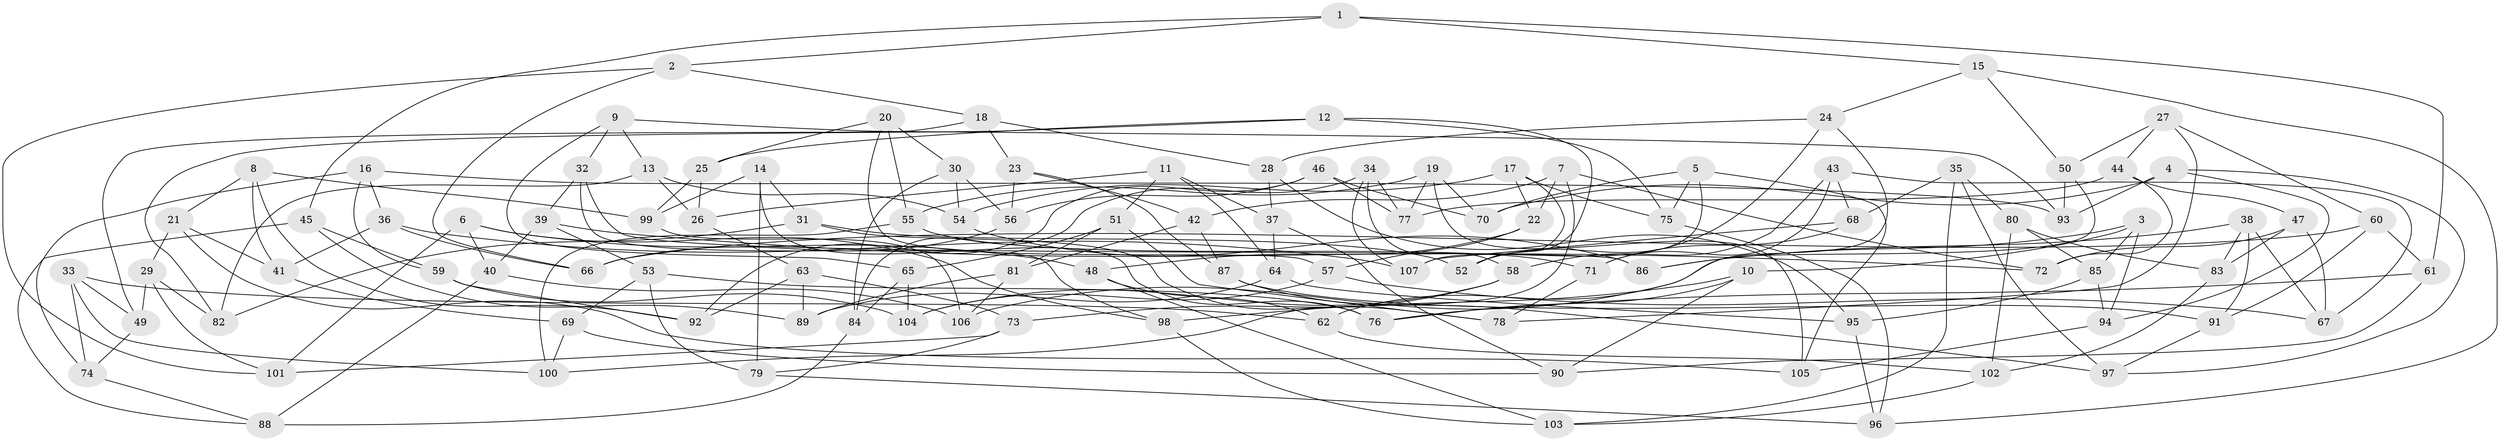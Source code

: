 // Generated by graph-tools (version 1.1) at 2025/26/03/09/25 03:26:55]
// undirected, 107 vertices, 214 edges
graph export_dot {
graph [start="1"]
  node [color=gray90,style=filled];
  1;
  2;
  3;
  4;
  5;
  6;
  7;
  8;
  9;
  10;
  11;
  12;
  13;
  14;
  15;
  16;
  17;
  18;
  19;
  20;
  21;
  22;
  23;
  24;
  25;
  26;
  27;
  28;
  29;
  30;
  31;
  32;
  33;
  34;
  35;
  36;
  37;
  38;
  39;
  40;
  41;
  42;
  43;
  44;
  45;
  46;
  47;
  48;
  49;
  50;
  51;
  52;
  53;
  54;
  55;
  56;
  57;
  58;
  59;
  60;
  61;
  62;
  63;
  64;
  65;
  66;
  67;
  68;
  69;
  70;
  71;
  72;
  73;
  74;
  75;
  76;
  77;
  78;
  79;
  80;
  81;
  82;
  83;
  84;
  85;
  86;
  87;
  88;
  89;
  90;
  91;
  92;
  93;
  94;
  95;
  96;
  97;
  98;
  99;
  100;
  101;
  102;
  103;
  104;
  105;
  106;
  107;
  1 -- 2;
  1 -- 61;
  1 -- 15;
  1 -- 45;
  2 -- 101;
  2 -- 66;
  2 -- 18;
  3 -- 10;
  3 -- 94;
  3 -- 86;
  3 -- 85;
  4 -- 93;
  4 -- 97;
  4 -- 70;
  4 -- 94;
  5 -- 75;
  5 -- 107;
  5 -- 70;
  5 -- 105;
  6 -- 40;
  6 -- 98;
  6 -- 101;
  6 -- 48;
  7 -- 22;
  7 -- 72;
  7 -- 100;
  7 -- 42;
  8 -- 92;
  8 -- 99;
  8 -- 21;
  8 -- 41;
  9 -- 65;
  9 -- 13;
  9 -- 32;
  9 -- 93;
  10 -- 90;
  10 -- 76;
  10 -- 98;
  11 -- 26;
  11 -- 37;
  11 -- 64;
  11 -- 51;
  12 -- 82;
  12 -- 52;
  12 -- 75;
  12 -- 25;
  13 -- 54;
  13 -- 26;
  13 -- 82;
  14 -- 99;
  14 -- 31;
  14 -- 79;
  14 -- 76;
  15 -- 24;
  15 -- 50;
  15 -- 96;
  16 -- 36;
  16 -- 93;
  16 -- 74;
  16 -- 59;
  17 -- 22;
  17 -- 75;
  17 -- 54;
  17 -- 52;
  18 -- 28;
  18 -- 49;
  18 -- 23;
  19 -- 70;
  19 -- 55;
  19 -- 77;
  19 -- 105;
  20 -- 25;
  20 -- 55;
  20 -- 57;
  20 -- 30;
  21 -- 29;
  21 -- 41;
  21 -- 105;
  22 -- 48;
  22 -- 57;
  23 -- 56;
  23 -- 87;
  23 -- 42;
  24 -- 62;
  24 -- 28;
  24 -- 52;
  25 -- 99;
  25 -- 26;
  26 -- 63;
  27 -- 78;
  27 -- 50;
  27 -- 44;
  27 -- 60;
  28 -- 95;
  28 -- 37;
  29 -- 82;
  29 -- 101;
  29 -- 49;
  30 -- 56;
  30 -- 54;
  30 -- 84;
  31 -- 82;
  31 -- 52;
  31 -- 78;
  32 -- 86;
  32 -- 98;
  32 -- 39;
  33 -- 62;
  33 -- 49;
  33 -- 100;
  33 -- 74;
  34 -- 58;
  34 -- 84;
  34 -- 107;
  34 -- 77;
  35 -- 103;
  35 -- 80;
  35 -- 97;
  35 -- 68;
  36 -- 107;
  36 -- 66;
  36 -- 41;
  37 -- 64;
  37 -- 90;
  38 -- 67;
  38 -- 86;
  38 -- 91;
  38 -- 83;
  39 -- 40;
  39 -- 53;
  39 -- 72;
  40 -- 88;
  40 -- 106;
  41 -- 69;
  42 -- 87;
  42 -- 81;
  43 -- 58;
  43 -- 71;
  43 -- 67;
  43 -- 68;
  44 -- 47;
  44 -- 77;
  44 -- 72;
  45 -- 59;
  45 -- 89;
  45 -- 88;
  46 -- 77;
  46 -- 70;
  46 -- 92;
  46 -- 56;
  47 -- 83;
  47 -- 67;
  47 -- 72;
  48 -- 62;
  48 -- 103;
  49 -- 74;
  50 -- 93;
  50 -- 106;
  51 -- 65;
  51 -- 78;
  51 -- 81;
  53 -- 76;
  53 -- 79;
  53 -- 69;
  54 -- 86;
  55 -- 71;
  55 -- 100;
  56 -- 66;
  57 -- 67;
  57 -- 104;
  58 -- 104;
  58 -- 73;
  59 -- 92;
  59 -- 104;
  60 -- 66;
  60 -- 91;
  60 -- 61;
  61 -- 90;
  61 -- 76;
  62 -- 102;
  63 -- 89;
  63 -- 92;
  63 -- 73;
  64 -- 89;
  64 -- 95;
  65 -- 84;
  65 -- 104;
  68 -- 71;
  68 -- 107;
  69 -- 90;
  69 -- 100;
  71 -- 78;
  73 -- 79;
  73 -- 101;
  74 -- 88;
  75 -- 96;
  79 -- 96;
  80 -- 83;
  80 -- 102;
  80 -- 85;
  81 -- 106;
  81 -- 89;
  83 -- 102;
  84 -- 88;
  85 -- 95;
  85 -- 94;
  87 -- 97;
  87 -- 91;
  91 -- 97;
  94 -- 105;
  95 -- 96;
  98 -- 103;
  99 -- 106;
  102 -- 103;
}

